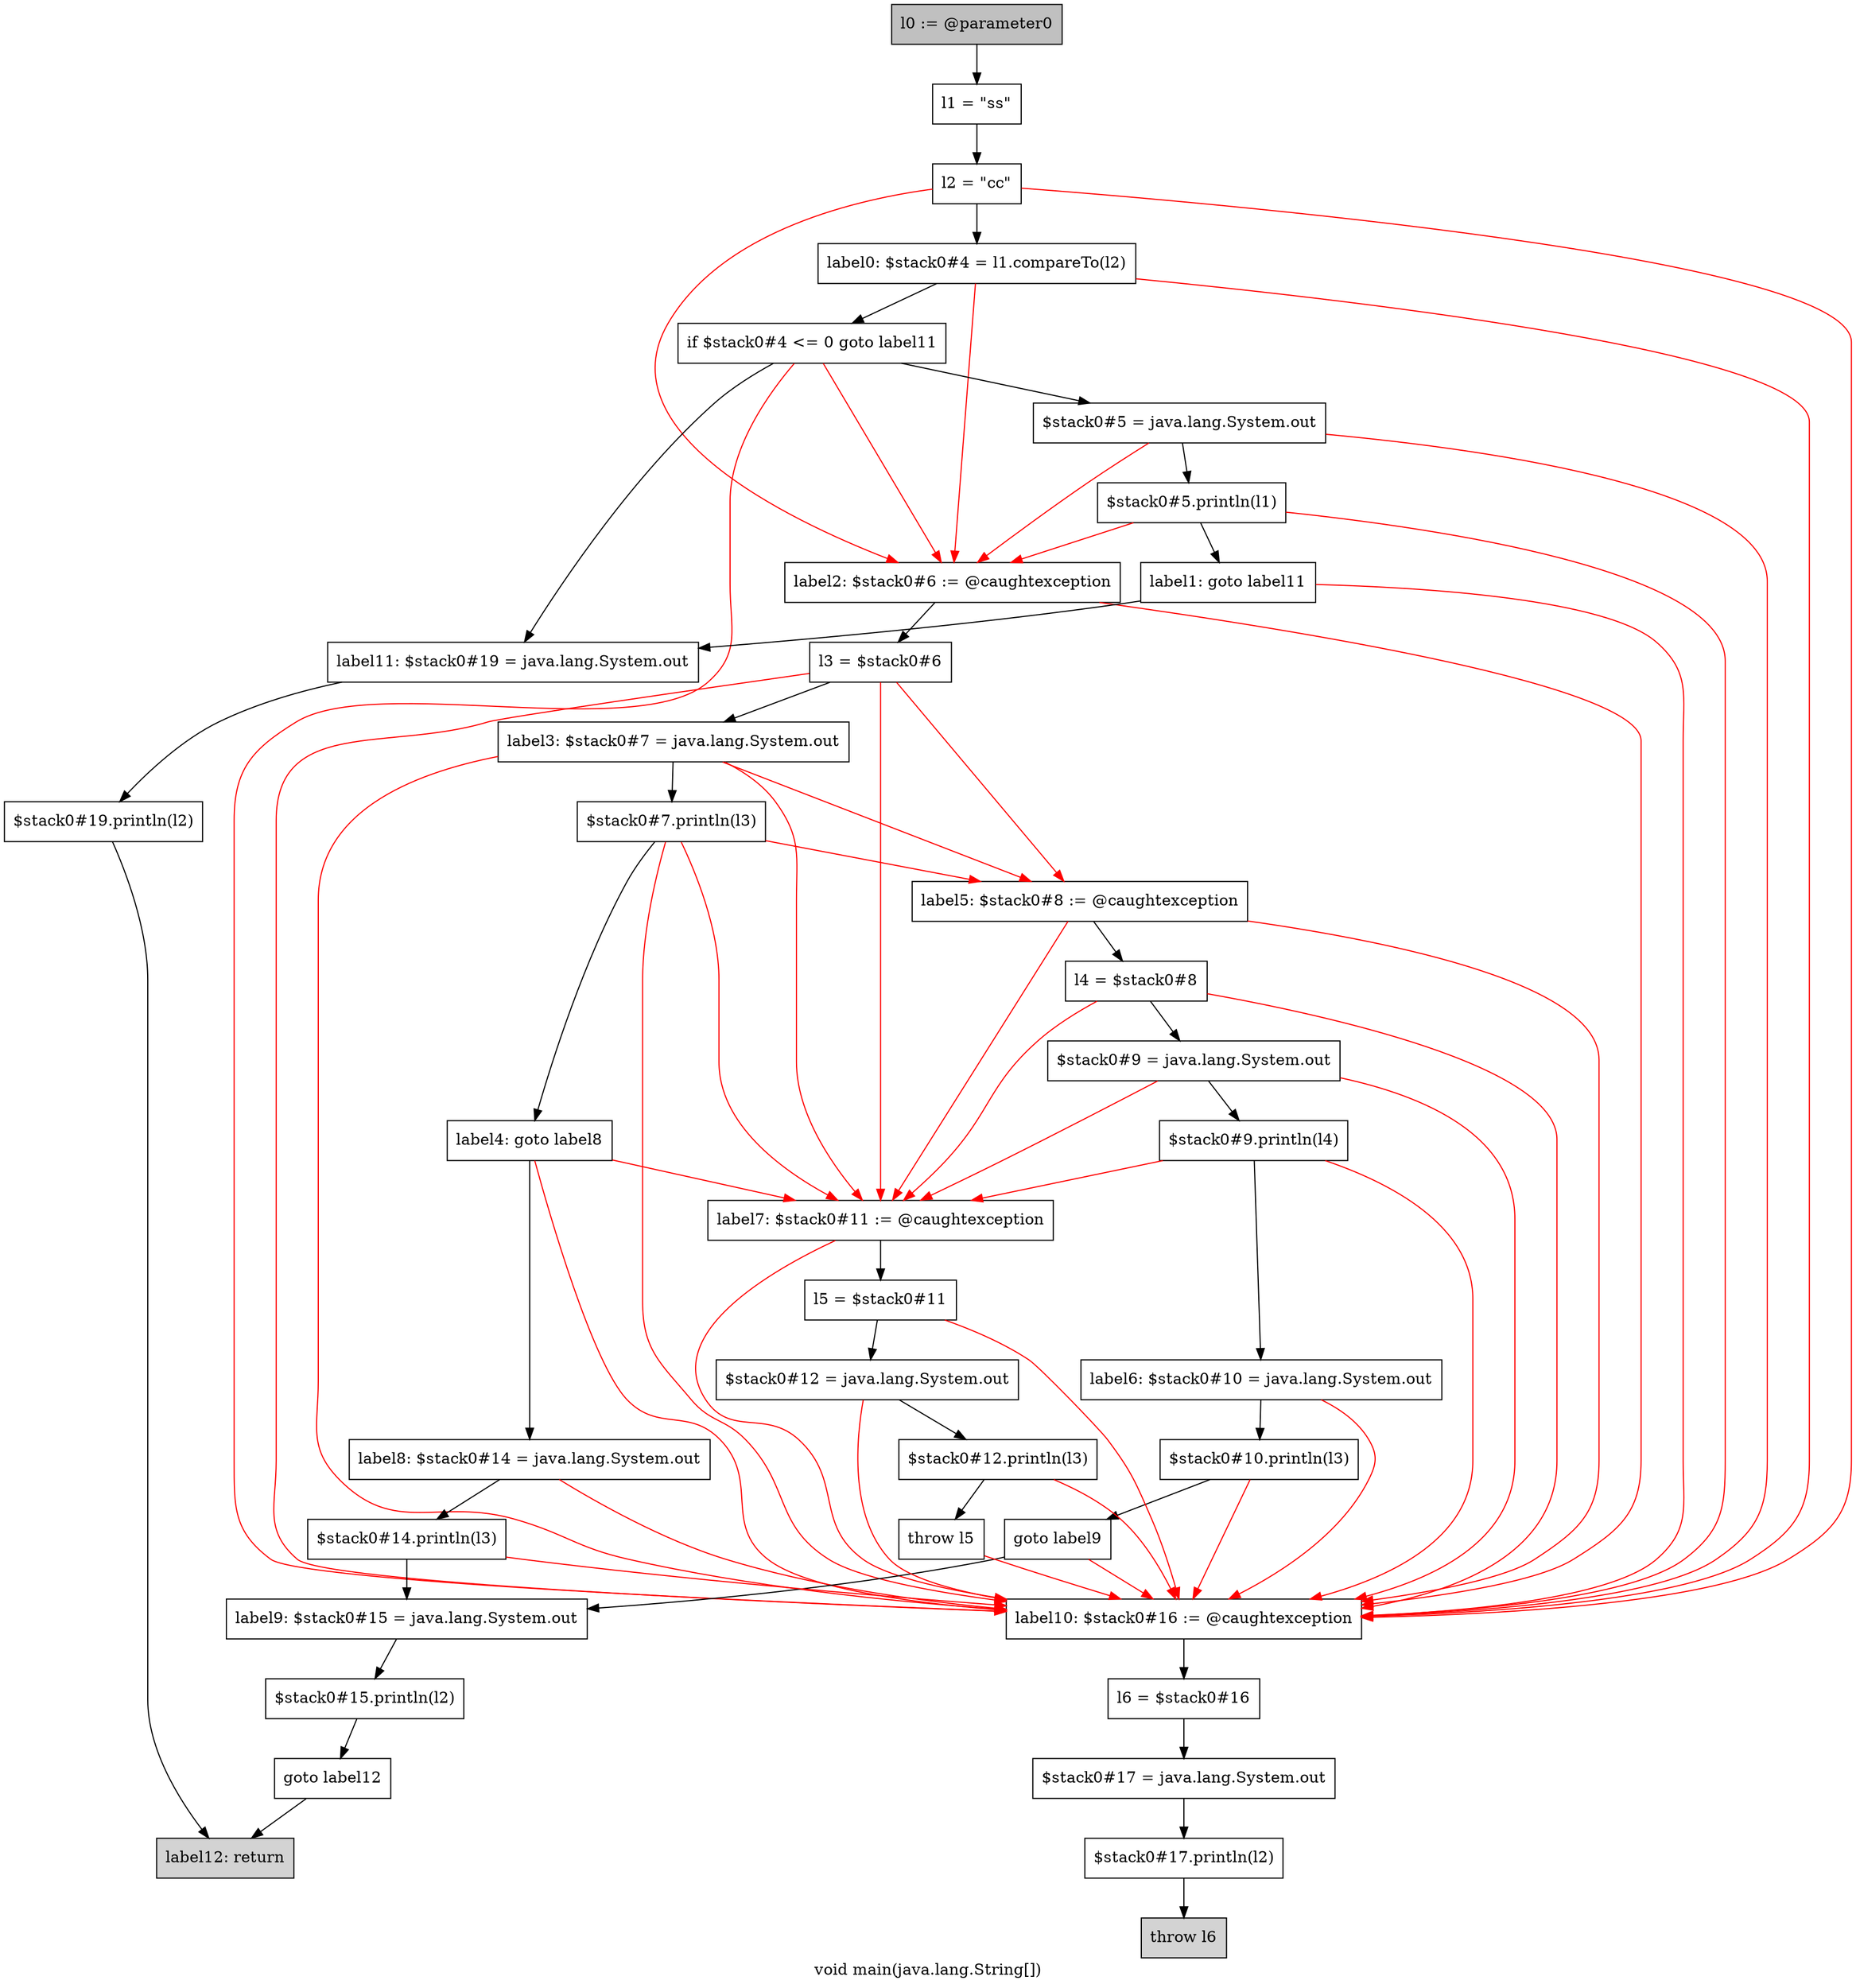 digraph "void main(java.lang.String[])" {
    label="void main(java.lang.String[])";
    node [shape=box];
    "0" [style=filled,fillcolor=gray,label="l0 := @parameter0",];
    "1" [label="l1 = \"ss\"",];
    "0"->"1" [color=black,];
    "2" [label="l2 = \"cc\"",];
    "1"->"2" [color=black,];
    "3" [label="label0: $stack0#4 = l1.compareTo(l2)",];
    "2"->"3" [color=black,];
    "8" [label="label2: $stack0#6 := @caughtexception",];
    "2"->"8" [color=red,];
    "30" [label="label10: $stack0#16 := @caughtexception",];
    "2"->"30" [color=red,];
    "4" [label="if $stack0#4 <= 0 goto label11",];
    "3"->"4" [color=black,];
    "3"->"8" [color=red,];
    "3"->"30" [color=red,];
    "5" [label="$stack0#5 = java.lang.System.out",];
    "4"->"5" [color=black,];
    "35" [label="label11: $stack0#19 = java.lang.System.out",];
    "4"->"35" [color=black,];
    "4"->"8" [color=red,];
    "4"->"30" [color=red,];
    "6" [label="$stack0#5.println(l1)",];
    "5"->"6" [color=black,];
    "5"->"8" [color=red,];
    "5"->"30" [color=red,];
    "7" [label="label1: goto label11",];
    "6"->"7" [color=black,];
    "6"->"8" [color=red,];
    "6"->"30" [color=red,];
    "7"->"35" [color=black,];
    "7"->"30" [color=red,];
    "9" [label="l3 = $stack0#6",];
    "8"->"9" [color=black,];
    "8"->"30" [color=red,];
    "10" [label="label3: $stack0#7 = java.lang.System.out",];
    "9"->"10" [color=black,];
    "13" [label="label5: $stack0#8 := @caughtexception",];
    "9"->"13" [color=red,];
    "20" [label="label7: $stack0#11 := @caughtexception",];
    "9"->"20" [color=red,];
    "9"->"30" [color=red,];
    "11" [label="$stack0#7.println(l3)",];
    "10"->"11" [color=black,];
    "10"->"13" [color=red,];
    "10"->"20" [color=red,];
    "10"->"30" [color=red,];
    "12" [label="label4: goto label8",];
    "11"->"12" [color=black,];
    "11"->"13" [color=red,];
    "11"->"20" [color=red,];
    "11"->"30" [color=red,];
    "25" [label="label8: $stack0#14 = java.lang.System.out",];
    "12"->"25" [color=black,];
    "12"->"20" [color=red,];
    "12"->"30" [color=red,];
    "14" [label="l4 = $stack0#8",];
    "13"->"14" [color=black,];
    "13"->"20" [color=red,];
    "13"->"30" [color=red,];
    "15" [label="$stack0#9 = java.lang.System.out",];
    "14"->"15" [color=black,];
    "14"->"20" [color=red,];
    "14"->"30" [color=red,];
    "16" [label="$stack0#9.println(l4)",];
    "15"->"16" [color=black,];
    "15"->"20" [color=red,];
    "15"->"30" [color=red,];
    "17" [label="label6: $stack0#10 = java.lang.System.out",];
    "16"->"17" [color=black,];
    "16"->"20" [color=red,];
    "16"->"30" [color=red,];
    "18" [label="$stack0#10.println(l3)",];
    "17"->"18" [color=black,];
    "17"->"30" [color=red,];
    "19" [label="goto label9",];
    "18"->"19" [color=black,];
    "18"->"30" [color=red,];
    "27" [label="label9: $stack0#15 = java.lang.System.out",];
    "19"->"27" [color=black,];
    "19"->"30" [color=red,];
    "21" [label="l5 = $stack0#11",];
    "20"->"21" [color=black,];
    "20"->"30" [color=red,];
    "22" [label="$stack0#12 = java.lang.System.out",];
    "21"->"22" [color=black,];
    "21"->"30" [color=red,];
    "23" [label="$stack0#12.println(l3)",];
    "22"->"23" [color=black,];
    "22"->"30" [color=red,];
    "24" [label="throw l5",];
    "23"->"24" [color=black,];
    "23"->"30" [color=red,];
    "24"->"30" [color=red,];
    "26" [label="$stack0#14.println(l3)",];
    "25"->"26" [color=black,];
    "25"->"30" [color=red,];
    "26"->"27" [color=black,];
    "26"->"30" [color=red,];
    "28" [label="$stack0#15.println(l2)",];
    "27"->"28" [color=black,];
    "29" [label="goto label12",];
    "28"->"29" [color=black,];
    "37" [style=filled,fillcolor=lightgray,label="label12: return",];
    "29"->"37" [color=black,];
    "31" [label="l6 = $stack0#16",];
    "30"->"31" [color=black,];
    "32" [label="$stack0#17 = java.lang.System.out",];
    "31"->"32" [color=black,];
    "33" [label="$stack0#17.println(l2)",];
    "32"->"33" [color=black,];
    "34" [style=filled,fillcolor=lightgray,label="throw l6",];
    "33"->"34" [color=black,];
    "36" [label="$stack0#19.println(l2)",];
    "35"->"36" [color=black,];
    "36"->"37" [color=black,];
}
